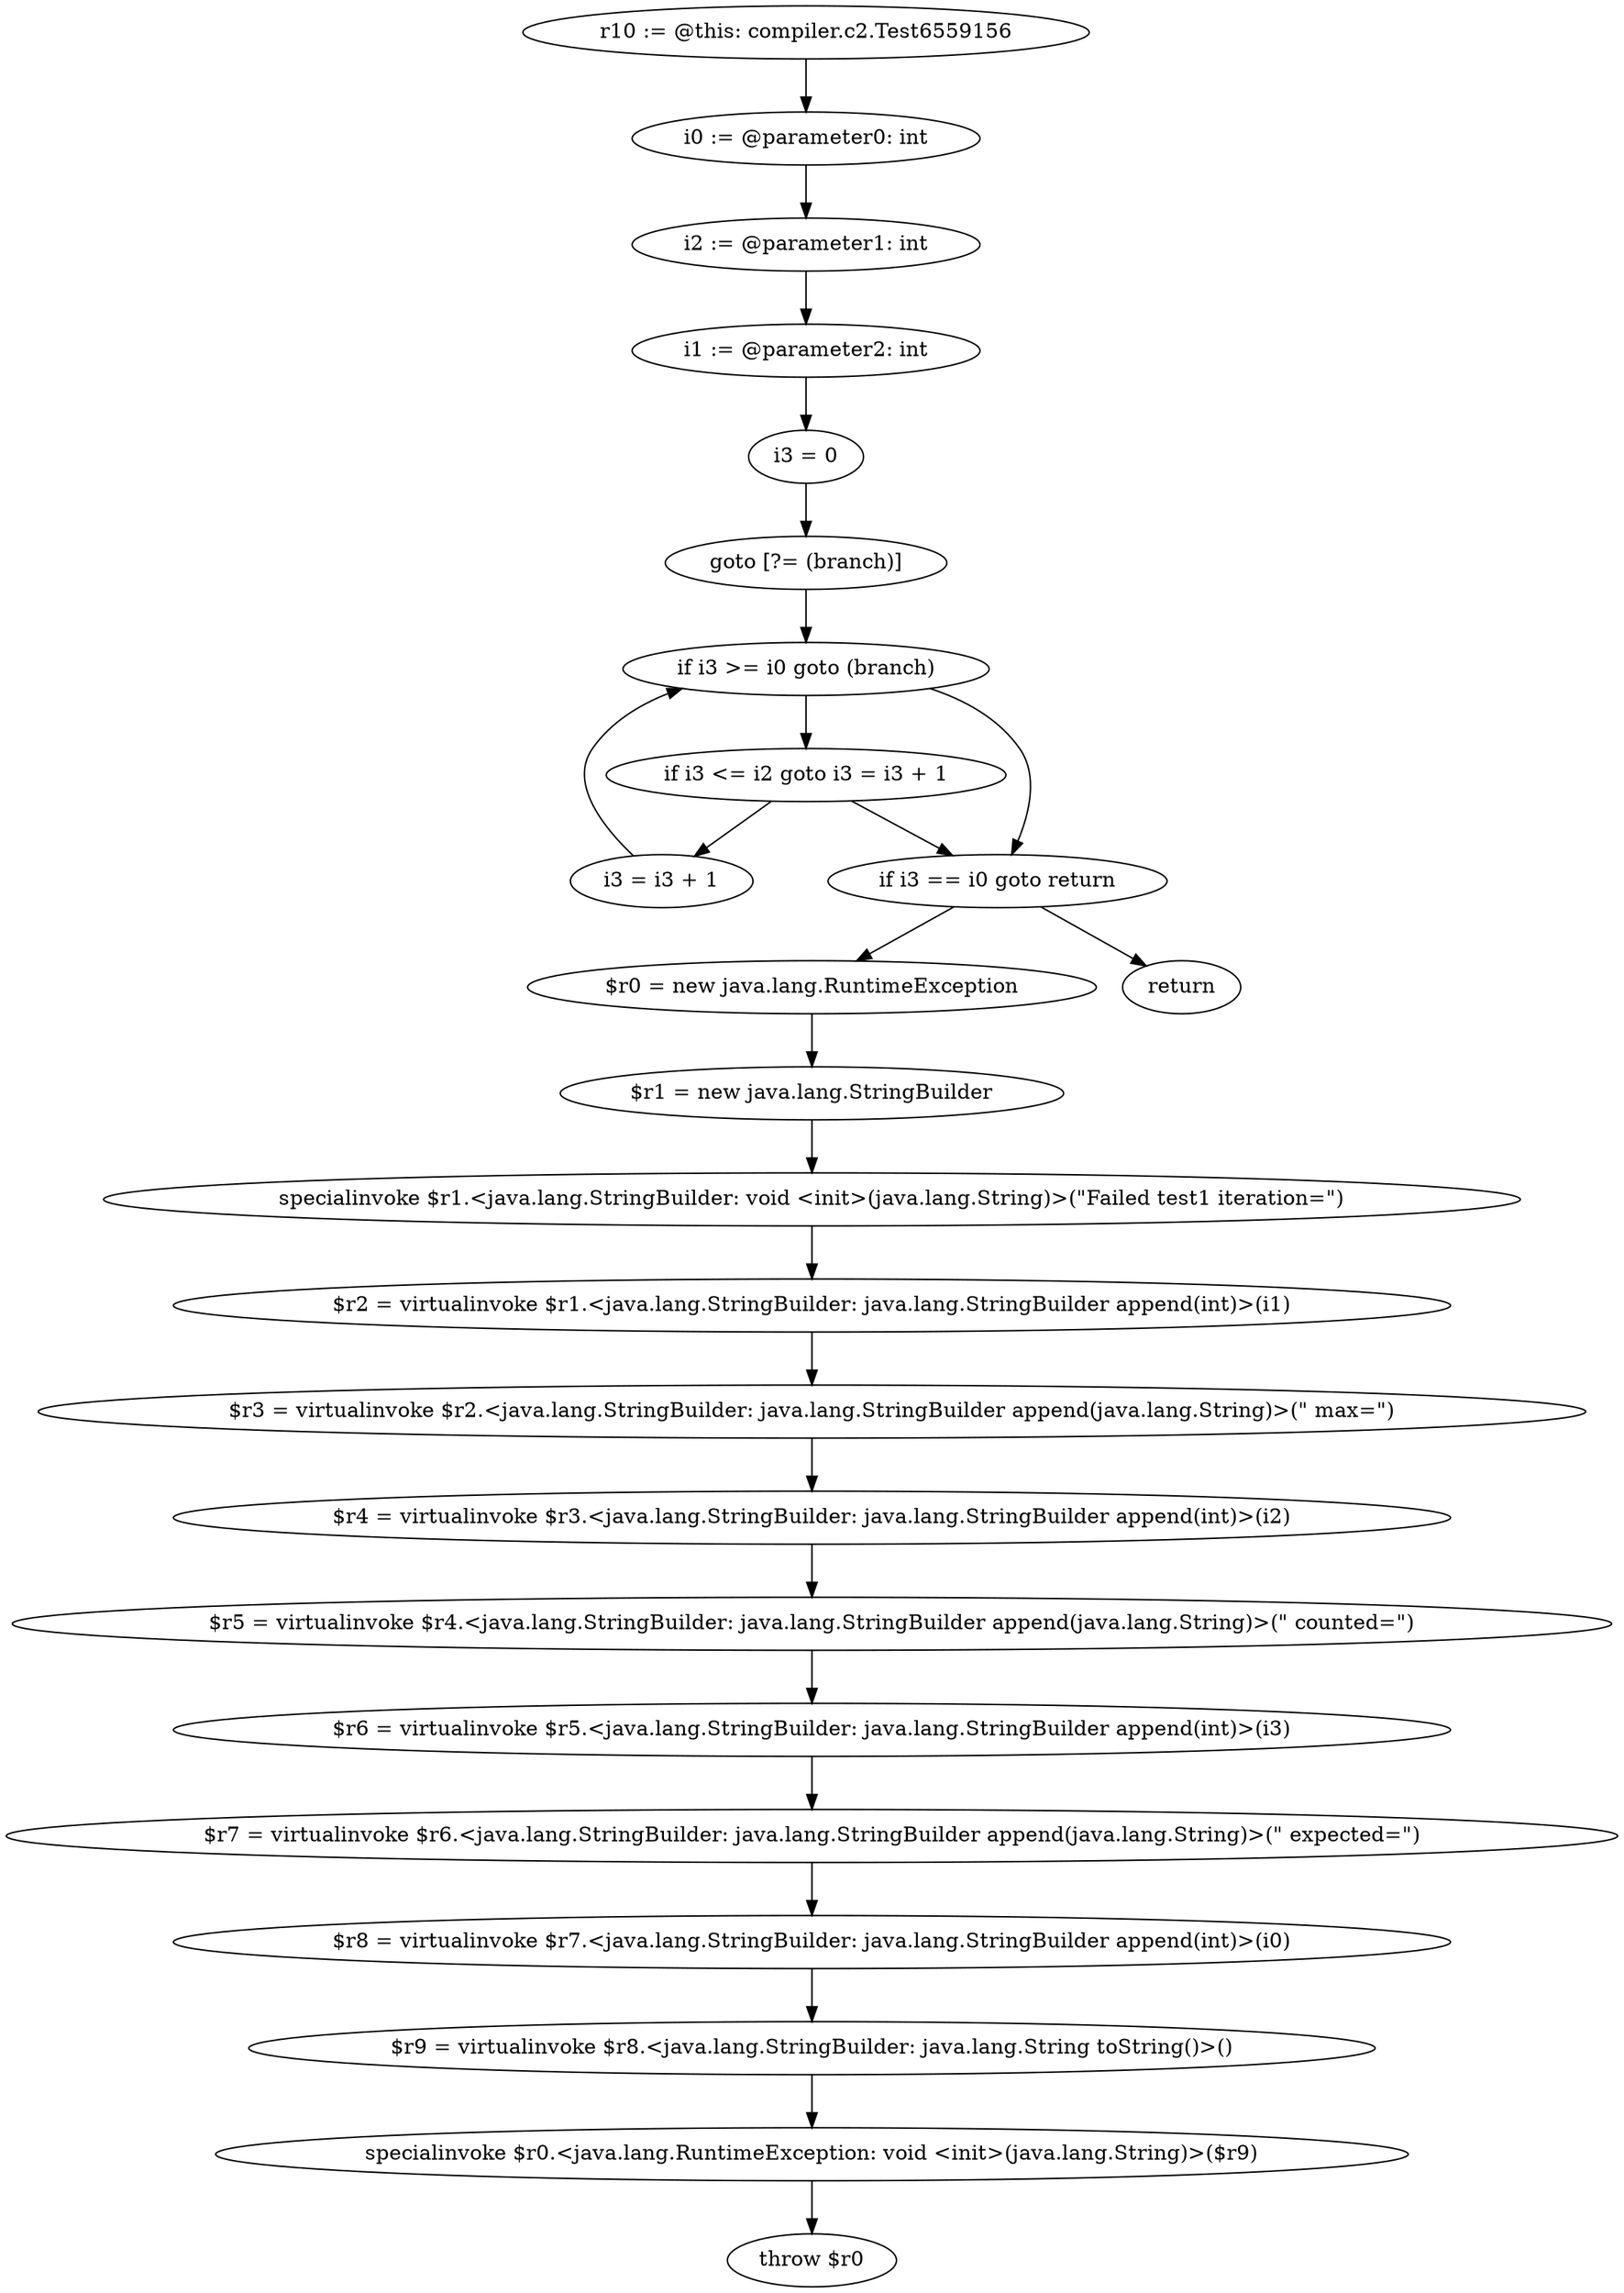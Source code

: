 digraph "unitGraph" {
    "r10 := @this: compiler.c2.Test6559156"
    "i0 := @parameter0: int"
    "i2 := @parameter1: int"
    "i1 := @parameter2: int"
    "i3 = 0"
    "goto [?= (branch)]"
    "i3 = i3 + 1"
    "if i3 >= i0 goto (branch)"
    "if i3 <= i2 goto i3 = i3 + 1"
    "if i3 == i0 goto return"
    "$r0 = new java.lang.RuntimeException"
    "$r1 = new java.lang.StringBuilder"
    "specialinvoke $r1.<java.lang.StringBuilder: void <init>(java.lang.String)>(\"Failed test1 iteration=\")"
    "$r2 = virtualinvoke $r1.<java.lang.StringBuilder: java.lang.StringBuilder append(int)>(i1)"
    "$r3 = virtualinvoke $r2.<java.lang.StringBuilder: java.lang.StringBuilder append(java.lang.String)>(\" max=\")"
    "$r4 = virtualinvoke $r3.<java.lang.StringBuilder: java.lang.StringBuilder append(int)>(i2)"
    "$r5 = virtualinvoke $r4.<java.lang.StringBuilder: java.lang.StringBuilder append(java.lang.String)>(\" counted=\")"
    "$r6 = virtualinvoke $r5.<java.lang.StringBuilder: java.lang.StringBuilder append(int)>(i3)"
    "$r7 = virtualinvoke $r6.<java.lang.StringBuilder: java.lang.StringBuilder append(java.lang.String)>(\" expected=\")"
    "$r8 = virtualinvoke $r7.<java.lang.StringBuilder: java.lang.StringBuilder append(int)>(i0)"
    "$r9 = virtualinvoke $r8.<java.lang.StringBuilder: java.lang.String toString()>()"
    "specialinvoke $r0.<java.lang.RuntimeException: void <init>(java.lang.String)>($r9)"
    "throw $r0"
    "return"
    "r10 := @this: compiler.c2.Test6559156"->"i0 := @parameter0: int";
    "i0 := @parameter0: int"->"i2 := @parameter1: int";
    "i2 := @parameter1: int"->"i1 := @parameter2: int";
    "i1 := @parameter2: int"->"i3 = 0";
    "i3 = 0"->"goto [?= (branch)]";
    "goto [?= (branch)]"->"if i3 >= i0 goto (branch)";
    "i3 = i3 + 1"->"if i3 >= i0 goto (branch)";
    "if i3 >= i0 goto (branch)"->"if i3 <= i2 goto i3 = i3 + 1";
    "if i3 >= i0 goto (branch)"->"if i3 == i0 goto return";
    "if i3 <= i2 goto i3 = i3 + 1"->"if i3 == i0 goto return";
    "if i3 <= i2 goto i3 = i3 + 1"->"i3 = i3 + 1";
    "if i3 == i0 goto return"->"$r0 = new java.lang.RuntimeException";
    "if i3 == i0 goto return"->"return";
    "$r0 = new java.lang.RuntimeException"->"$r1 = new java.lang.StringBuilder";
    "$r1 = new java.lang.StringBuilder"->"specialinvoke $r1.<java.lang.StringBuilder: void <init>(java.lang.String)>(\"Failed test1 iteration=\")";
    "specialinvoke $r1.<java.lang.StringBuilder: void <init>(java.lang.String)>(\"Failed test1 iteration=\")"->"$r2 = virtualinvoke $r1.<java.lang.StringBuilder: java.lang.StringBuilder append(int)>(i1)";
    "$r2 = virtualinvoke $r1.<java.lang.StringBuilder: java.lang.StringBuilder append(int)>(i1)"->"$r3 = virtualinvoke $r2.<java.lang.StringBuilder: java.lang.StringBuilder append(java.lang.String)>(\" max=\")";
    "$r3 = virtualinvoke $r2.<java.lang.StringBuilder: java.lang.StringBuilder append(java.lang.String)>(\" max=\")"->"$r4 = virtualinvoke $r3.<java.lang.StringBuilder: java.lang.StringBuilder append(int)>(i2)";
    "$r4 = virtualinvoke $r3.<java.lang.StringBuilder: java.lang.StringBuilder append(int)>(i2)"->"$r5 = virtualinvoke $r4.<java.lang.StringBuilder: java.lang.StringBuilder append(java.lang.String)>(\" counted=\")";
    "$r5 = virtualinvoke $r4.<java.lang.StringBuilder: java.lang.StringBuilder append(java.lang.String)>(\" counted=\")"->"$r6 = virtualinvoke $r5.<java.lang.StringBuilder: java.lang.StringBuilder append(int)>(i3)";
    "$r6 = virtualinvoke $r5.<java.lang.StringBuilder: java.lang.StringBuilder append(int)>(i3)"->"$r7 = virtualinvoke $r6.<java.lang.StringBuilder: java.lang.StringBuilder append(java.lang.String)>(\" expected=\")";
    "$r7 = virtualinvoke $r6.<java.lang.StringBuilder: java.lang.StringBuilder append(java.lang.String)>(\" expected=\")"->"$r8 = virtualinvoke $r7.<java.lang.StringBuilder: java.lang.StringBuilder append(int)>(i0)";
    "$r8 = virtualinvoke $r7.<java.lang.StringBuilder: java.lang.StringBuilder append(int)>(i0)"->"$r9 = virtualinvoke $r8.<java.lang.StringBuilder: java.lang.String toString()>()";
    "$r9 = virtualinvoke $r8.<java.lang.StringBuilder: java.lang.String toString()>()"->"specialinvoke $r0.<java.lang.RuntimeException: void <init>(java.lang.String)>($r9)";
    "specialinvoke $r0.<java.lang.RuntimeException: void <init>(java.lang.String)>($r9)"->"throw $r0";
}
